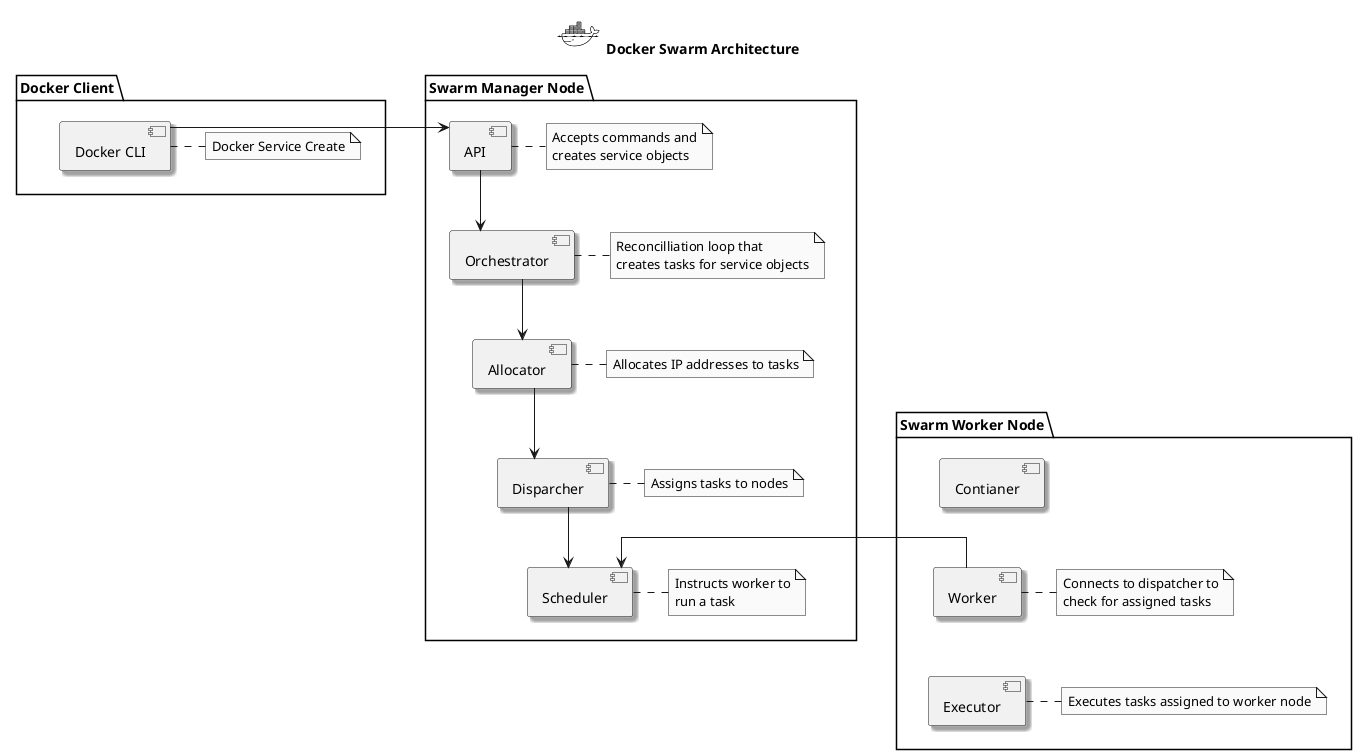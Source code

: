 @startuml docker-swarm-architecture
!include <tupadr3/devicons/docker>

title <$docker> Docker Swarm Architecture

skinparam monochrome true
skinparam style strictuml
skinparam componentShadowing true
skinparam rectangleRoundCorner 35
skinparam rectangleBorderStyle dashed
skinparam linetype ortho

'------'
'SETUP '
'------'

package "Docker Client" as client {
    component "Docker CLI" as cli
    note right
        Docker Service Create
    end note
}

package "Swarm Manager Node" as manager{
    component API as api
    note right
        Accepts commands and
        creates service objects
    end note
    component Orchestrator as orch
    note right
        Reconcilliation loop that
        creates tasks for service objects
    end note
    component Allocator as all
    note right
        Allocates IP addresses to tasks
    end note
    component Disparcher as disp
    note right
        Assigns tasks to nodes
    end note
    component Scheduler as sched
    note right
        Instructs worker to
        run a task
    end note
}

package "Swarm Worker Node" as worker {
    component Worker as work
    note right
        Connects to dispatcher to
        check for assigned tasks
    end note
    component Executor as exec
    note right
        Executes tasks assigned to worker node
    end note
    component Contianer as cont
}

'----------'
'RELATIONS '
'----------'

client -[hidden]r- manager
manager -[hidden]r- worker

cli -> api
work -> sched

api --> orch
orch --> all
all --> disp
disp --> sched

cont -[hidden]-> work
work -[hidden]-> exec
@enduml